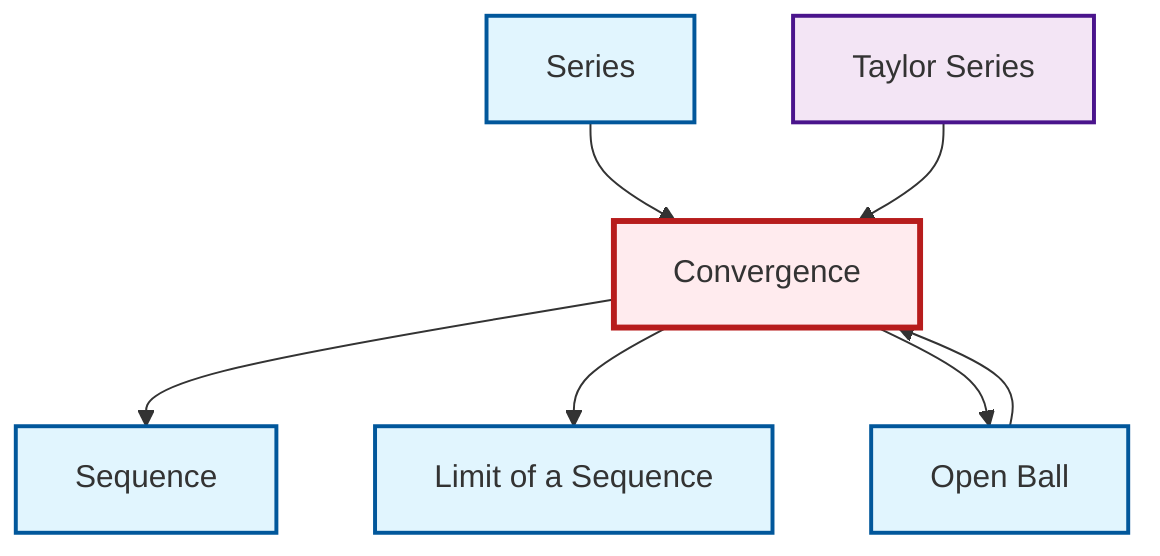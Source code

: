 graph TD
    classDef definition fill:#e1f5fe,stroke:#01579b,stroke-width:2px
    classDef theorem fill:#f3e5f5,stroke:#4a148c,stroke-width:2px
    classDef axiom fill:#fff3e0,stroke:#e65100,stroke-width:2px
    classDef example fill:#e8f5e9,stroke:#1b5e20,stroke-width:2px
    classDef current fill:#ffebee,stroke:#b71c1c,stroke-width:3px
    thm-taylor-series["Taylor Series"]:::theorem
    def-limit["Limit of a Sequence"]:::definition
    def-open-ball["Open Ball"]:::definition
    def-convergence["Convergence"]:::definition
    def-sequence["Sequence"]:::definition
    def-series["Series"]:::definition
    def-convergence --> def-sequence
    def-convergence --> def-limit
    def-open-ball --> def-convergence
    def-convergence --> def-open-ball
    def-series --> def-convergence
    thm-taylor-series --> def-convergence
    class def-convergence current